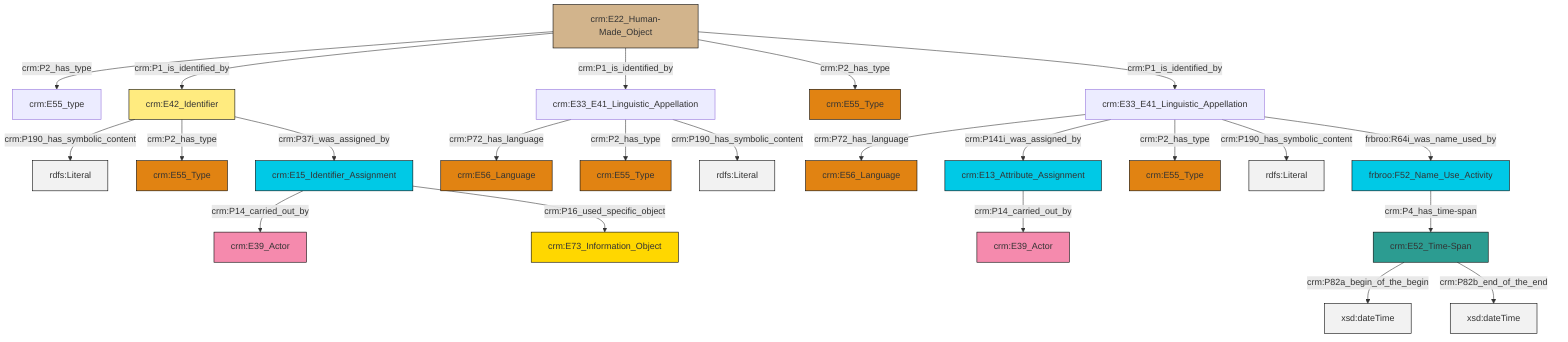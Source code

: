 graph TD
classDef Literal fill:#f2f2f2,stroke:#000000;
classDef CRM_Entity fill:#FFFFFF,stroke:#000000;
classDef Temporal_Entity fill:#00C9E6, stroke:#000000;
classDef Type fill:#E18312, stroke:#000000;
classDef Time-Span fill:#2C9C91, stroke:#000000;
classDef Appellation fill:#FFEB7F, stroke:#000000;
classDef Place fill:#008836, stroke:#000000;
classDef Persistent_Item fill:#B266B2, stroke:#000000;
classDef Conceptual_Object fill:#FFD700, stroke:#000000;
classDef Physical_Thing fill:#D2B48C, stroke:#000000;
classDef Actor fill:#f58aad, stroke:#000000;
classDef PC_Classes fill:#4ce600, stroke:#000000;
classDef Multi fill:#cccccc,stroke:#000000;

0["crm:E52_Time-Span"]:::Time-Span -->|crm:P82a_begin_of_the_begin| 1[xsd:dateTime]:::Literal
6["crm:E33_E41_Linguistic_Appellation"]:::Default -->|crm:P72_has_language| 7["crm:E56_Language"]:::Type
6["crm:E33_E41_Linguistic_Appellation"]:::Default -->|crm:P141i_was_assigned_by| 10["crm:E13_Attribute_Assignment"]:::Temporal_Entity
11["crm:E33_E41_Linguistic_Appellation"]:::Default -->|crm:P72_has_language| 12["crm:E56_Language"]:::Type
6["crm:E33_E41_Linguistic_Appellation"]:::Default -->|crm:P2_has_type| 13["crm:E55_Type"]:::Type
0["crm:E52_Time-Span"]:::Time-Span -->|crm:P82b_end_of_the_end| 15[xsd:dateTime]:::Literal
11["crm:E33_E41_Linguistic_Appellation"]:::Default -->|crm:P2_has_type| 8["crm:E55_Type"]:::Type
16["crm:E42_Identifier"]:::Appellation -->|crm:P190_has_symbolic_content| 17[rdfs:Literal]:::Literal
18["crm:E22_Human-Made_Object"]:::Physical_Thing -->|crm:P2_has_type| 4["crm:E55_type"]:::Default
6["crm:E33_E41_Linguistic_Appellation"]:::Default -->|crm:P190_has_symbolic_content| 19[rdfs:Literal]:::Literal
16["crm:E42_Identifier"]:::Appellation -->|crm:P2_has_type| 20["crm:E55_Type"]:::Type
23["crm:E15_Identifier_Assignment"]:::Temporal_Entity -->|crm:P14_carried_out_by| 24["crm:E39_Actor"]:::Actor
25["frbroo:F52_Name_Use_Activity"]:::Temporal_Entity -->|crm:P4_has_time-span| 0["crm:E52_Time-Span"]:::Time-Span
11["crm:E33_E41_Linguistic_Appellation"]:::Default -->|crm:P190_has_symbolic_content| 27[rdfs:Literal]:::Literal
16["crm:E42_Identifier"]:::Appellation -->|crm:P37i_was_assigned_by| 23["crm:E15_Identifier_Assignment"]:::Temporal_Entity
18["crm:E22_Human-Made_Object"]:::Physical_Thing -->|crm:P1_is_identified_by| 16["crm:E42_Identifier"]:::Appellation
18["crm:E22_Human-Made_Object"]:::Physical_Thing -->|crm:P1_is_identified_by| 11["crm:E33_E41_Linguistic_Appellation"]:::Default
6["crm:E33_E41_Linguistic_Appellation"]:::Default -->|frbroo:R64i_was_name_used_by| 25["frbroo:F52_Name_Use_Activity"]:::Temporal_Entity
23["crm:E15_Identifier_Assignment"]:::Temporal_Entity -->|crm:P16_used_specific_object| 35["crm:E73_Information_Object"]:::Conceptual_Object
18["crm:E22_Human-Made_Object"]:::Physical_Thing -->|crm:P2_has_type| 29["crm:E55_Type"]:::Type
10["crm:E13_Attribute_Assignment"]:::Temporal_Entity -->|crm:P14_carried_out_by| 2["crm:E39_Actor"]:::Actor
18["crm:E22_Human-Made_Object"]:::Physical_Thing -->|crm:P1_is_identified_by| 6["crm:E33_E41_Linguistic_Appellation"]:::Default